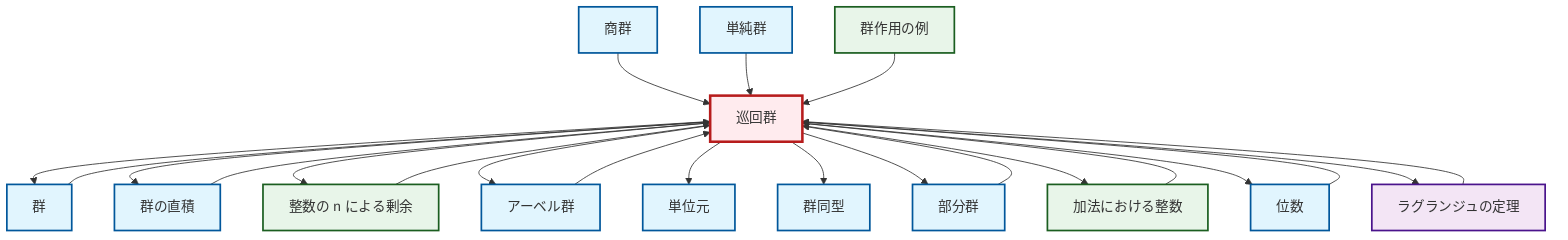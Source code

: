 graph TD
    classDef definition fill:#e1f5fe,stroke:#01579b,stroke-width:2px
    classDef theorem fill:#f3e5f5,stroke:#4a148c,stroke-width:2px
    classDef axiom fill:#fff3e0,stroke:#e65100,stroke-width:2px
    classDef example fill:#e8f5e9,stroke:#1b5e20,stroke-width:2px
    classDef current fill:#ffebee,stroke:#b71c1c,stroke-width:3px
    ex-group-action-examples["群作用の例"]:::example
    def-abelian-group["アーベル群"]:::definition
    def-subgroup["部分群"]:::definition
    ex-integers-addition["加法における整数"]:::example
    def-isomorphism["群同型"]:::definition
    thm-lagrange["ラグランジュの定理"]:::theorem
    def-simple-group["単純群"]:::definition
    def-identity-element["単位元"]:::definition
    def-order["位数"]:::definition
    def-direct-product["群の直積"]:::definition
    ex-quotient-integers-mod-n["整数の n による剰余"]:::example
    def-cyclic-group["巡回群"]:::definition
    def-group["群"]:::definition
    def-quotient-group["商群"]:::definition
    def-cyclic-group --> def-group
    def-cyclic-group --> def-direct-product
    ex-quotient-integers-mod-n --> def-cyclic-group
    def-cyclic-group --> ex-quotient-integers-mod-n
    def-cyclic-group --> def-abelian-group
    def-group --> def-cyclic-group
    def-order --> def-cyclic-group
    def-cyclic-group --> def-identity-element
    def-cyclic-group --> def-isomorphism
    def-quotient-group --> def-cyclic-group
    def-cyclic-group --> def-subgroup
    def-simple-group --> def-cyclic-group
    ex-group-action-examples --> def-cyclic-group
    def-cyclic-group --> ex-integers-addition
    def-abelian-group --> def-cyclic-group
    ex-integers-addition --> def-cyclic-group
    def-subgroup --> def-cyclic-group
    thm-lagrange --> def-cyclic-group
    def-cyclic-group --> def-order
    def-direct-product --> def-cyclic-group
    def-cyclic-group --> thm-lagrange
    class def-cyclic-group current